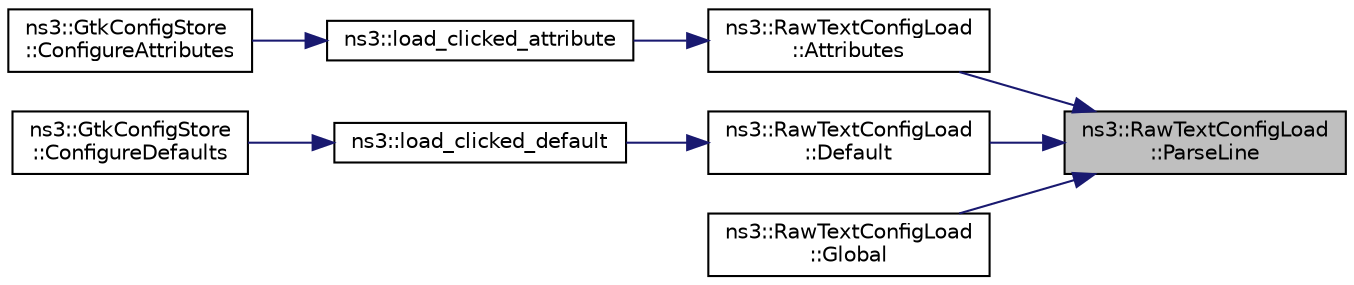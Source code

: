 digraph "ns3::RawTextConfigLoad::ParseLine"
{
 // LATEX_PDF_SIZE
  edge [fontname="Helvetica",fontsize="10",labelfontname="Helvetica",labelfontsize="10"];
  node [fontname="Helvetica",fontsize="10",shape=record];
  rankdir="RL";
  Node1 [label="ns3::RawTextConfigLoad\l::ParseLine",height=0.2,width=0.4,color="black", fillcolor="grey75", style="filled", fontcolor="black",tooltip="Parse (potentially multi-) line configs into type, name, and values."];
  Node1 -> Node2 [dir="back",color="midnightblue",fontsize="10",style="solid",fontname="Helvetica"];
  Node2 [label="ns3::RawTextConfigLoad\l::Attributes",height=0.2,width=0.4,color="black", fillcolor="white", style="filled",URL="$classns3_1_1_raw_text_config_load.html#ac4f323b065c9fb10bbab85720051b343",tooltip="Load or save the attributes values."];
  Node2 -> Node3 [dir="back",color="midnightblue",fontsize="10",style="solid",fontname="Helvetica"];
  Node3 [label="ns3::load_clicked_attribute",height=0.2,width=0.4,color="black", fillcolor="white", style="filled",URL="$namespacens3.html#afb62a5e36b7877b8ec184ac2f098c096",tooltip="If the user presses the button load, it will load the config file into memory."];
  Node3 -> Node4 [dir="back",color="midnightblue",fontsize="10",style="solid",fontname="Helvetica"];
  Node4 [label="ns3::GtkConfigStore\l::ConfigureAttributes",height=0.2,width=0.4,color="black", fillcolor="white", style="filled",URL="$classns3_1_1_gtk_config_store.html#a95d2d8169cd6a9770af48f7cf62d24fb",tooltip="Process attribute values."];
  Node1 -> Node5 [dir="back",color="midnightblue",fontsize="10",style="solid",fontname="Helvetica"];
  Node5 [label="ns3::RawTextConfigLoad\l::Default",height=0.2,width=0.4,color="black", fillcolor="white", style="filled",URL="$classns3_1_1_raw_text_config_load.html#a1a88f7e4c9b2260b70d881f09cdb0f2f",tooltip="Load or save the default values."];
  Node5 -> Node6 [dir="back",color="midnightblue",fontsize="10",style="solid",fontname="Helvetica"];
  Node6 [label="ns3::load_clicked_default",height=0.2,width=0.4,color="black", fillcolor="white", style="filled",URL="$namespacens3.html#af500ab6459ed7099c0e403a504f9339e",tooltip="If the user presses the button load, it will load the config file into memory."];
  Node6 -> Node7 [dir="back",color="midnightblue",fontsize="10",style="solid",fontname="Helvetica"];
  Node7 [label="ns3::GtkConfigStore\l::ConfigureDefaults",height=0.2,width=0.4,color="black", fillcolor="white", style="filled",URL="$classns3_1_1_gtk_config_store.html#aa6bc1c922ac60a9cef7134875f98bd24",tooltip="Process default values."];
  Node1 -> Node8 [dir="back",color="midnightblue",fontsize="10",style="solid",fontname="Helvetica"];
  Node8 [label="ns3::RawTextConfigLoad\l::Global",height=0.2,width=0.4,color="black", fillcolor="white", style="filled",URL="$classns3_1_1_raw_text_config_load.html#a11d5549a7dd21ee2e9bcede5863c4508",tooltip="Load or save the global values."];
}
